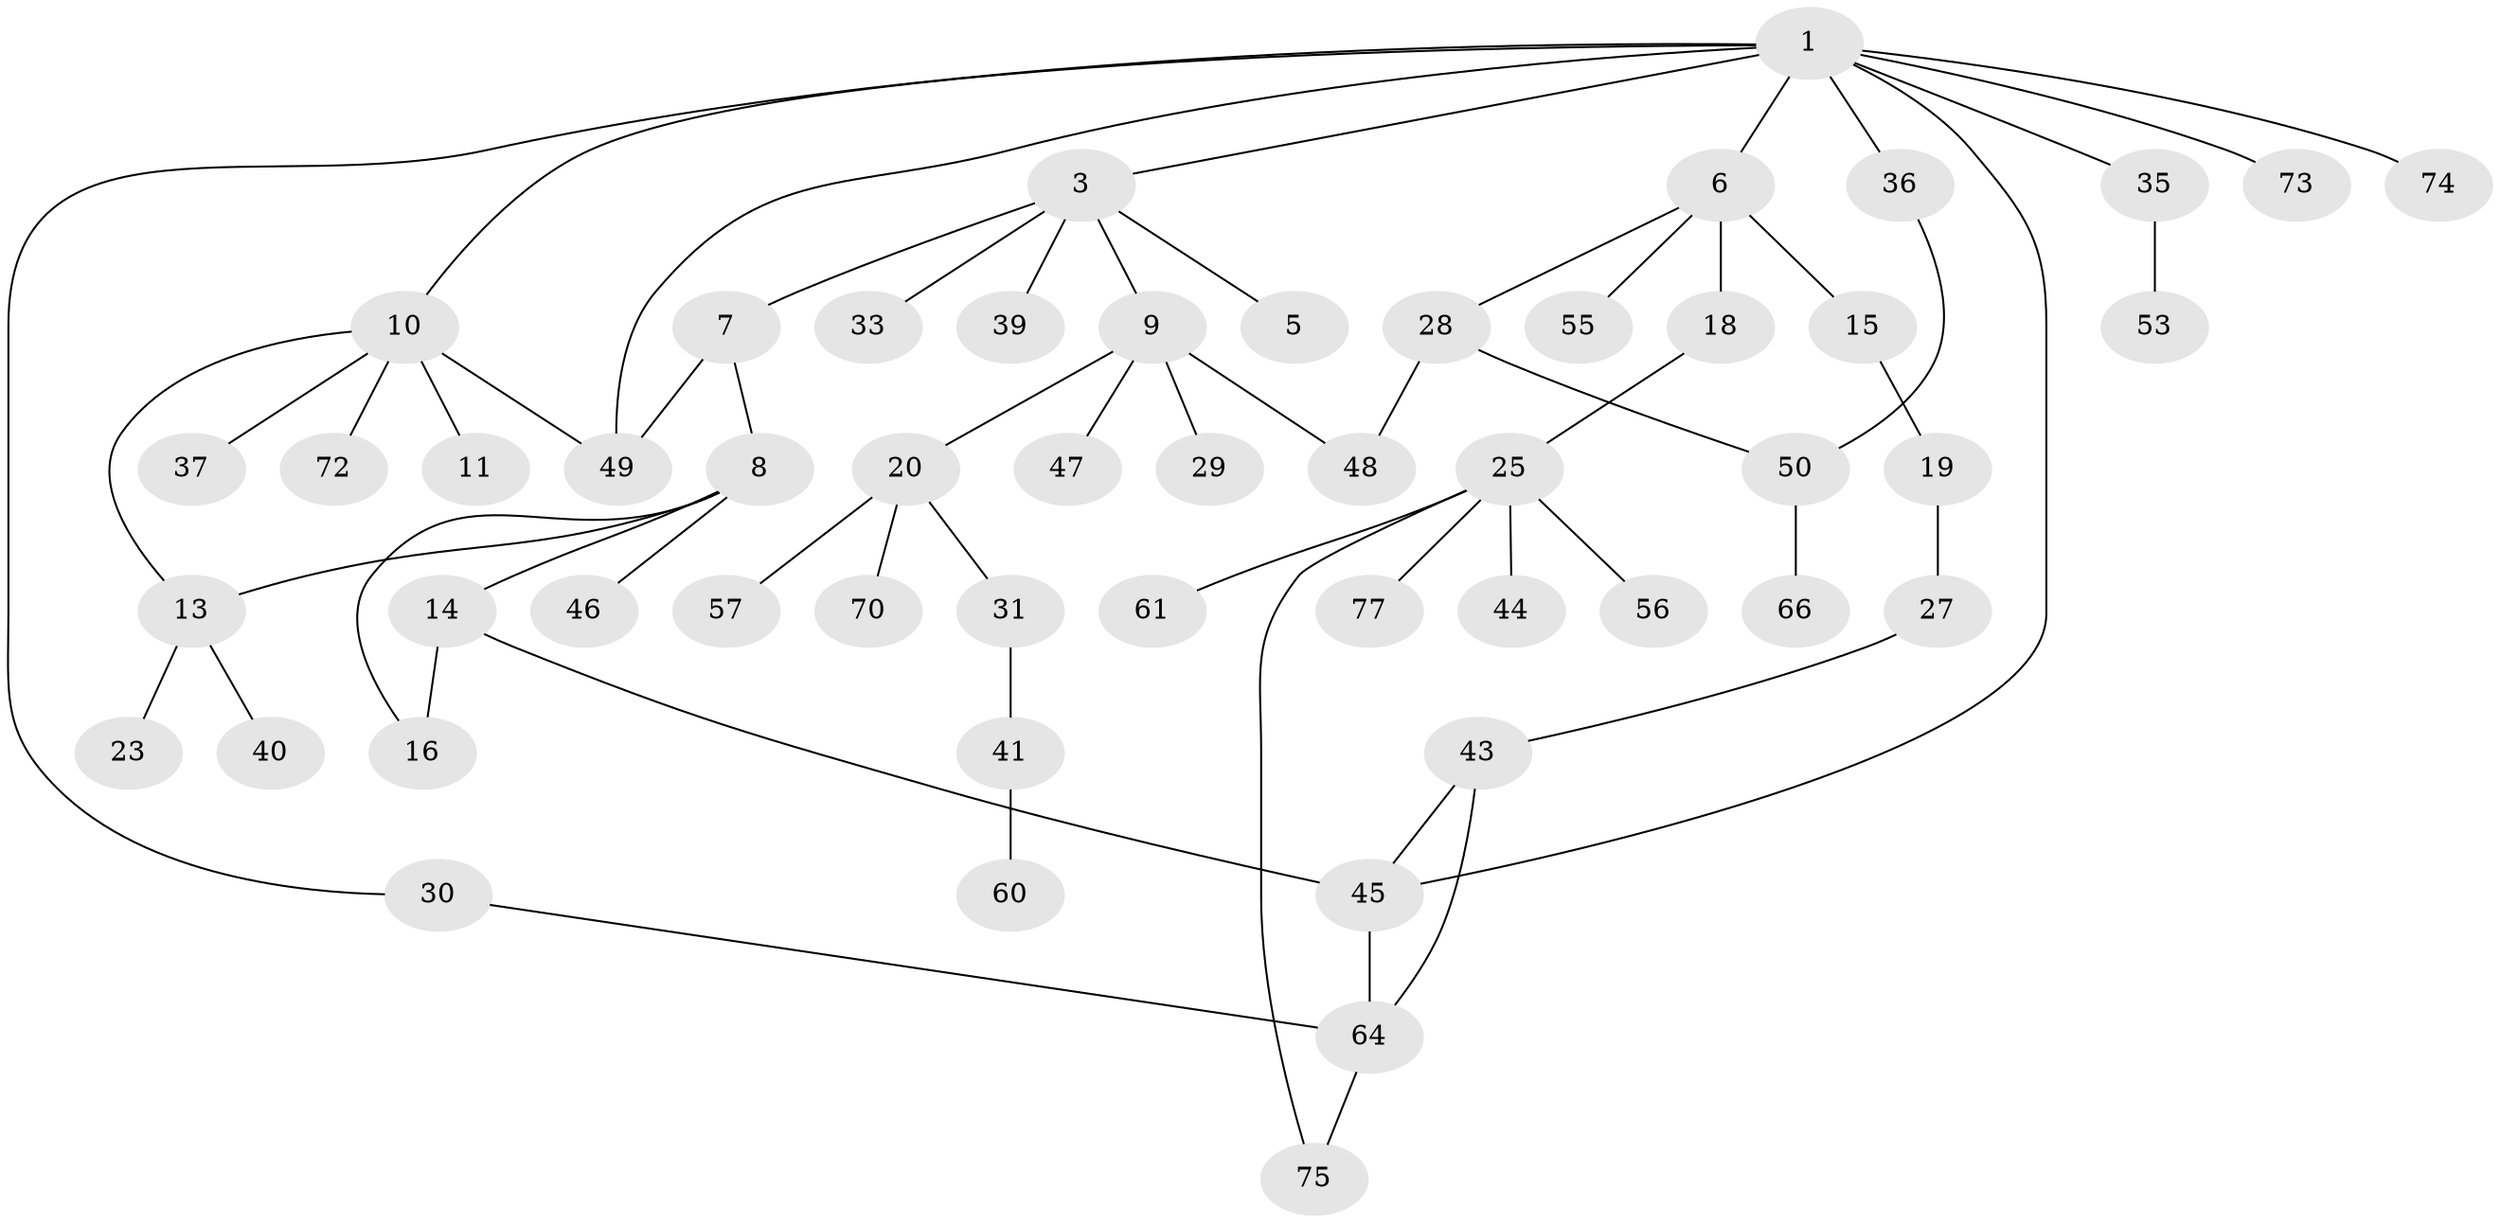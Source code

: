 // Generated by graph-tools (version 1.1) at 2025/23/03/03/25 07:23:33]
// undirected, 52 vertices, 62 edges
graph export_dot {
graph [start="1"]
  node [color=gray90,style=filled];
  1 [super="+2"];
  3 [super="+4"];
  5;
  6 [super="+12"];
  7;
  8 [super="+65"];
  9 [super="+32"];
  10 [super="+17"];
  11 [super="+34"];
  13 [super="+24"];
  14 [super="+76"];
  15;
  16 [super="+22"];
  18;
  19 [super="+21"];
  20 [super="+52"];
  23;
  25 [super="+26"];
  27;
  28 [super="+42"];
  29;
  30 [super="+62"];
  31 [super="+38"];
  33 [super="+51"];
  35;
  36 [super="+71"];
  37;
  39;
  40;
  41;
  43 [super="+59"];
  44;
  45 [super="+58"];
  46;
  47;
  48 [super="+63"];
  49 [super="+54"];
  50 [super="+67"];
  53 [super="+79"];
  55 [super="+69"];
  56;
  57;
  60;
  61;
  64 [super="+68"];
  66;
  70;
  72;
  73;
  74;
  75 [super="+78"];
  77;
  1 -- 3;
  1 -- 30;
  1 -- 36;
  1 -- 73;
  1 -- 74;
  1 -- 35;
  1 -- 6;
  1 -- 10;
  1 -- 45;
  1 -- 49;
  3 -- 5;
  3 -- 7;
  3 -- 33;
  3 -- 9;
  3 -- 39;
  6 -- 28;
  6 -- 55;
  6 -- 18;
  6 -- 15;
  7 -- 8;
  7 -- 49;
  8 -- 13;
  8 -- 14;
  8 -- 46;
  8 -- 16;
  9 -- 20;
  9 -- 29;
  9 -- 48;
  9 -- 47;
  10 -- 11;
  10 -- 13;
  10 -- 72;
  10 -- 49;
  10 -- 37;
  13 -- 23;
  13 -- 40;
  14 -- 16;
  14 -- 45;
  15 -- 19;
  18 -- 25;
  19 -- 27;
  20 -- 31;
  20 -- 70;
  20 -- 57;
  25 -- 56;
  25 -- 77;
  25 -- 75;
  25 -- 44;
  25 -- 61;
  27 -- 43;
  28 -- 50;
  28 -- 48;
  30 -- 64;
  31 -- 41;
  35 -- 53;
  36 -- 50;
  41 -- 60;
  43 -- 45;
  43 -- 64;
  45 -- 64;
  50 -- 66;
  64 -- 75;
}
